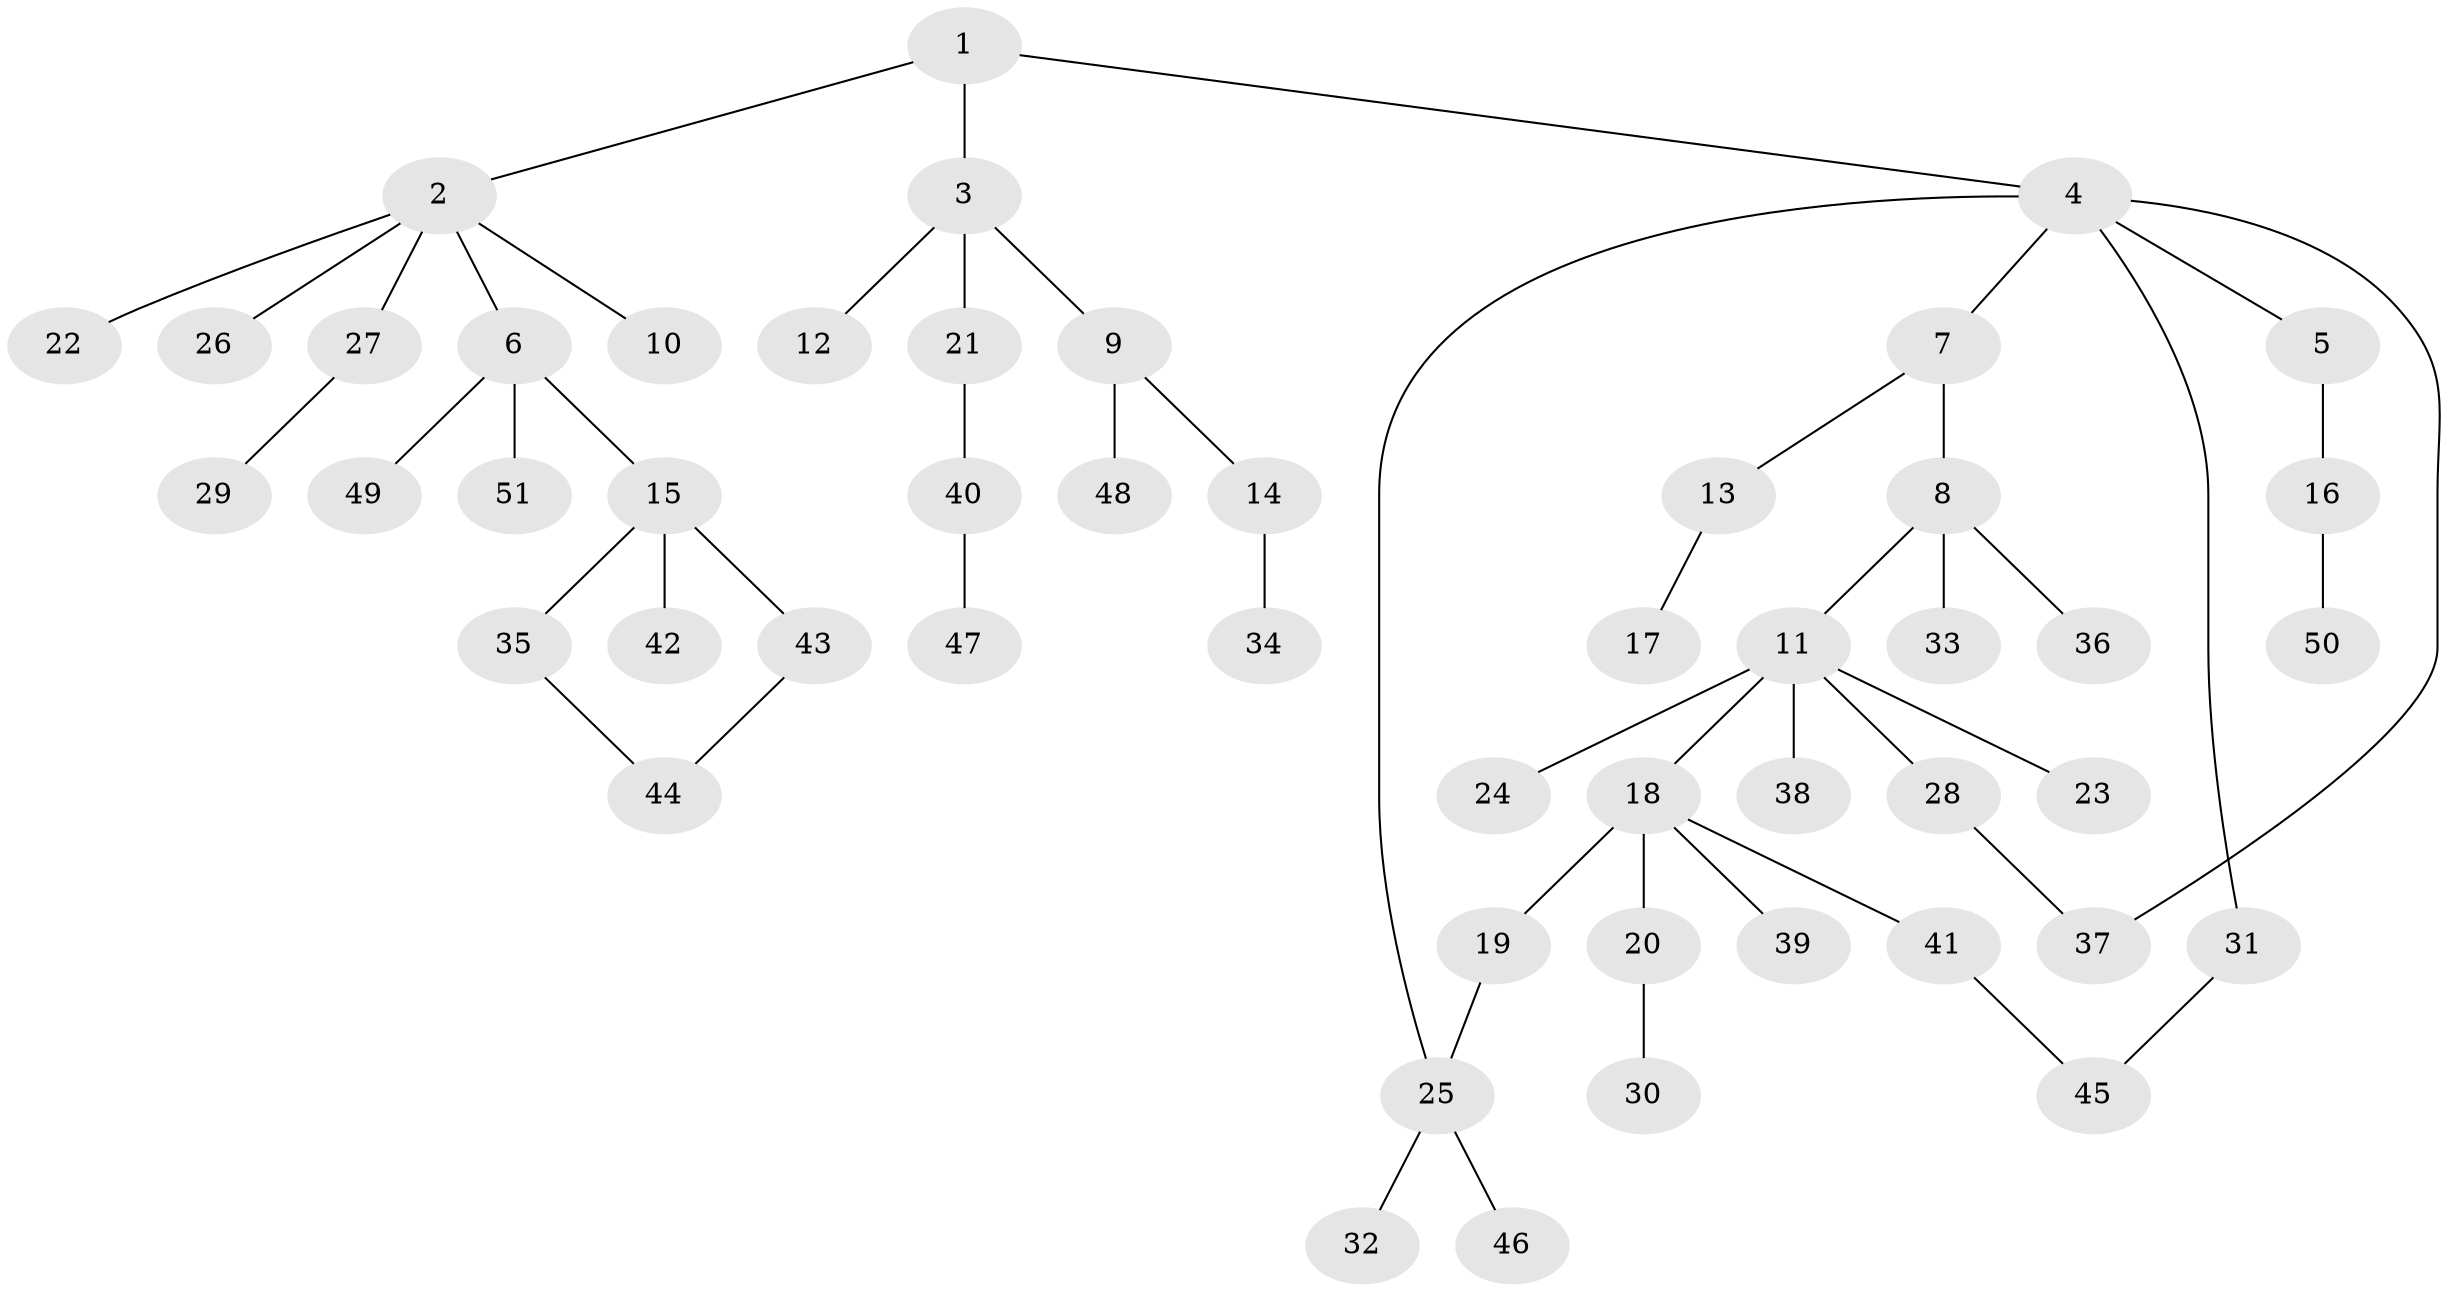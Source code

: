 // coarse degree distribution, {1: 0.6, 2: 0.28, 4: 0.04, 10: 0.04, 9: 0.04}
// Generated by graph-tools (version 1.1) at 2025/45/03/04/25 21:45:05]
// undirected, 51 vertices, 54 edges
graph export_dot {
graph [start="1"]
  node [color=gray90,style=filled];
  1;
  2;
  3;
  4;
  5;
  6;
  7;
  8;
  9;
  10;
  11;
  12;
  13;
  14;
  15;
  16;
  17;
  18;
  19;
  20;
  21;
  22;
  23;
  24;
  25;
  26;
  27;
  28;
  29;
  30;
  31;
  32;
  33;
  34;
  35;
  36;
  37;
  38;
  39;
  40;
  41;
  42;
  43;
  44;
  45;
  46;
  47;
  48;
  49;
  50;
  51;
  1 -- 2;
  1 -- 3;
  1 -- 4;
  2 -- 6;
  2 -- 10;
  2 -- 22;
  2 -- 26;
  2 -- 27;
  3 -- 9;
  3 -- 12;
  3 -- 21;
  4 -- 5;
  4 -- 7;
  4 -- 25;
  4 -- 31;
  4 -- 37;
  5 -- 16;
  6 -- 15;
  6 -- 49;
  6 -- 51;
  7 -- 8;
  7 -- 13;
  8 -- 11;
  8 -- 33;
  8 -- 36;
  9 -- 14;
  9 -- 48;
  11 -- 18;
  11 -- 23;
  11 -- 24;
  11 -- 28;
  11 -- 38;
  13 -- 17;
  14 -- 34;
  15 -- 35;
  15 -- 42;
  15 -- 43;
  16 -- 50;
  18 -- 19;
  18 -- 20;
  18 -- 39;
  18 -- 41;
  19 -- 25;
  20 -- 30;
  21 -- 40;
  25 -- 32;
  25 -- 46;
  27 -- 29;
  28 -- 37;
  31 -- 45;
  35 -- 44;
  40 -- 47;
  41 -- 45;
  43 -- 44;
}
